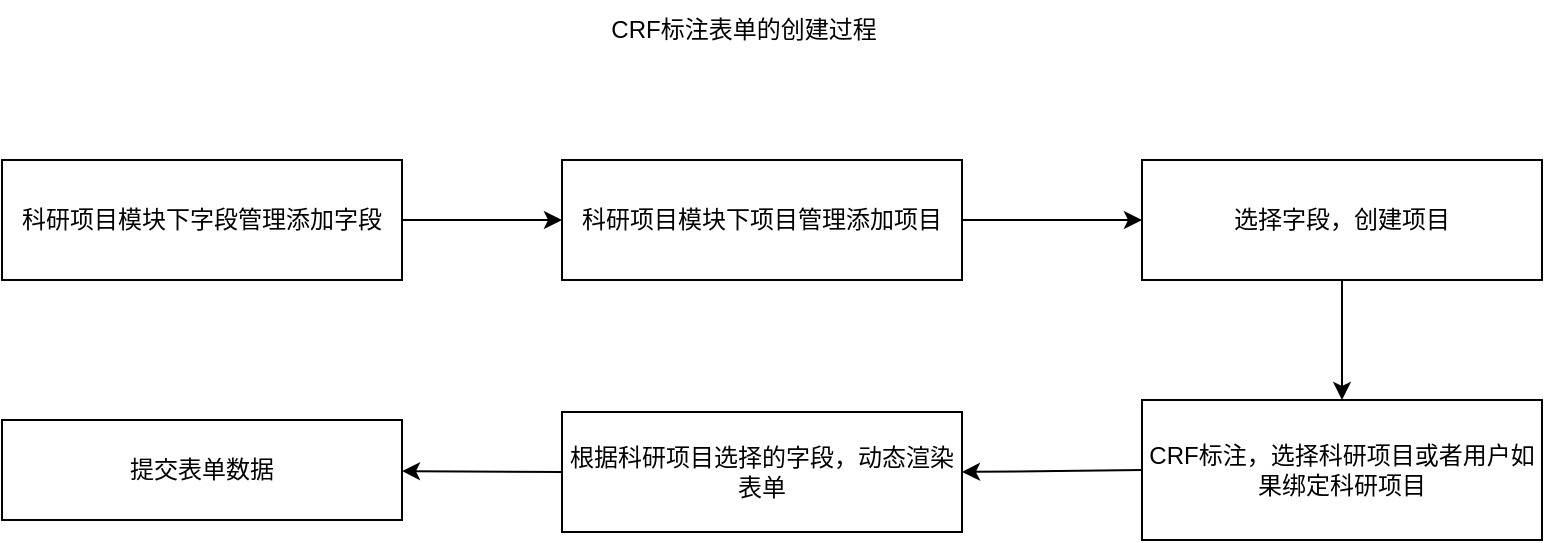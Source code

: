 <mxfile version="16.2.6" type="github">
  <diagram id="kVh6gCaH22CjYTDm4LME" name="第 1 页">
    <mxGraphModel dx="1422" dy="762" grid="1" gridSize="10" guides="1" tooltips="1" connect="1" arrows="1" fold="1" page="1" pageScale="1" pageWidth="827" pageHeight="1169" math="0" shadow="0">
      <root>
        <mxCell id="0" />
        <mxCell id="1" parent="0" />
        <mxCell id="LLYpEm4Y_2rRrYyZCgh3-1" value="科研项目模块下字段管理添加字段" style="rounded=0;whiteSpace=wrap;html=1;" vertex="1" parent="1">
          <mxGeometry x="29" y="120" width="200" height="60" as="geometry" />
        </mxCell>
        <mxCell id="LLYpEm4Y_2rRrYyZCgh3-2" value="科研项目模块下项目管理添加项目" style="rounded=0;whiteSpace=wrap;html=1;" vertex="1" parent="1">
          <mxGeometry x="309" y="120" width="200" height="60" as="geometry" />
        </mxCell>
        <mxCell id="LLYpEm4Y_2rRrYyZCgh3-4" value="CRF标注表单的创建过程" style="text;html=1;strokeColor=none;fillColor=none;align=center;verticalAlign=middle;whiteSpace=wrap;rounded=0;" vertex="1" parent="1">
          <mxGeometry x="320" y="40" width="160" height="30" as="geometry" />
        </mxCell>
        <mxCell id="LLYpEm4Y_2rRrYyZCgh3-8" value="选择字段，创建项目" style="rounded=0;whiteSpace=wrap;html=1;" vertex="1" parent="1">
          <mxGeometry x="599" y="120" width="200" height="60" as="geometry" />
        </mxCell>
        <mxCell id="LLYpEm4Y_2rRrYyZCgh3-10" value="CRF标注，选择科研项目或者用户如果绑定科研项目" style="rounded=0;whiteSpace=wrap;html=1;" vertex="1" parent="1">
          <mxGeometry x="599" y="240" width="200" height="70" as="geometry" />
        </mxCell>
        <mxCell id="LLYpEm4Y_2rRrYyZCgh3-12" value="根据科研项目选择的字段，动态渲染表单" style="rounded=0;whiteSpace=wrap;html=1;" vertex="1" parent="1">
          <mxGeometry x="309" y="246" width="200" height="60" as="geometry" />
        </mxCell>
        <mxCell id="LLYpEm4Y_2rRrYyZCgh3-13" value="" style="endArrow=classic;html=1;rounded=0;exitX=1;exitY=0.5;exitDx=0;exitDy=0;entryX=0;entryY=0.5;entryDx=0;entryDy=0;" edge="1" parent="1" source="LLYpEm4Y_2rRrYyZCgh3-1" target="LLYpEm4Y_2rRrYyZCgh3-2">
          <mxGeometry width="50" height="50" relative="1" as="geometry">
            <mxPoint x="219" y="270" as="sourcePoint" />
            <mxPoint x="269" y="220" as="targetPoint" />
          </mxGeometry>
        </mxCell>
        <mxCell id="LLYpEm4Y_2rRrYyZCgh3-14" value="" style="endArrow=classic;html=1;rounded=0;exitX=1;exitY=0.5;exitDx=0;exitDy=0;entryX=0;entryY=0.5;entryDx=0;entryDy=0;" edge="1" parent="1" source="LLYpEm4Y_2rRrYyZCgh3-2" target="LLYpEm4Y_2rRrYyZCgh3-8">
          <mxGeometry width="50" height="50" relative="1" as="geometry">
            <mxPoint x="549" y="430" as="sourcePoint" />
            <mxPoint x="599" y="380" as="targetPoint" />
          </mxGeometry>
        </mxCell>
        <mxCell id="LLYpEm4Y_2rRrYyZCgh3-15" value="" style="endArrow=classic;html=1;rounded=0;exitX=0.5;exitY=1;exitDx=0;exitDy=0;entryX=0.5;entryY=0;entryDx=0;entryDy=0;" edge="1" parent="1" source="LLYpEm4Y_2rRrYyZCgh3-8" target="LLYpEm4Y_2rRrYyZCgh3-10">
          <mxGeometry width="50" height="50" relative="1" as="geometry">
            <mxPoint x="709" y="420" as="sourcePoint" />
            <mxPoint x="759" y="370" as="targetPoint" />
          </mxGeometry>
        </mxCell>
        <mxCell id="LLYpEm4Y_2rRrYyZCgh3-16" value="" style="endArrow=classic;html=1;rounded=0;exitX=0;exitY=0.5;exitDx=0;exitDy=0;entryX=1;entryY=0.5;entryDx=0;entryDy=0;" edge="1" parent="1" source="LLYpEm4Y_2rRrYyZCgh3-10" target="LLYpEm4Y_2rRrYyZCgh3-12">
          <mxGeometry width="50" height="50" relative="1" as="geometry">
            <mxPoint x="429" y="410" as="sourcePoint" />
            <mxPoint x="479" y="360" as="targetPoint" />
          </mxGeometry>
        </mxCell>
        <mxCell id="LLYpEm4Y_2rRrYyZCgh3-17" value="提交表单数据" style="rounded=0;whiteSpace=wrap;html=1;" vertex="1" parent="1">
          <mxGeometry x="29" y="250" width="200" height="50" as="geometry" />
        </mxCell>
        <mxCell id="LLYpEm4Y_2rRrYyZCgh3-18" value="" style="endArrow=classic;html=1;rounded=0;exitX=0;exitY=0.5;exitDx=0;exitDy=0;" edge="1" parent="1" source="LLYpEm4Y_2rRrYyZCgh3-12" target="LLYpEm4Y_2rRrYyZCgh3-17">
          <mxGeometry width="50" height="50" relative="1" as="geometry">
            <mxPoint x="169" y="410" as="sourcePoint" />
            <mxPoint x="219" y="360" as="targetPoint" />
          </mxGeometry>
        </mxCell>
      </root>
    </mxGraphModel>
  </diagram>
</mxfile>
